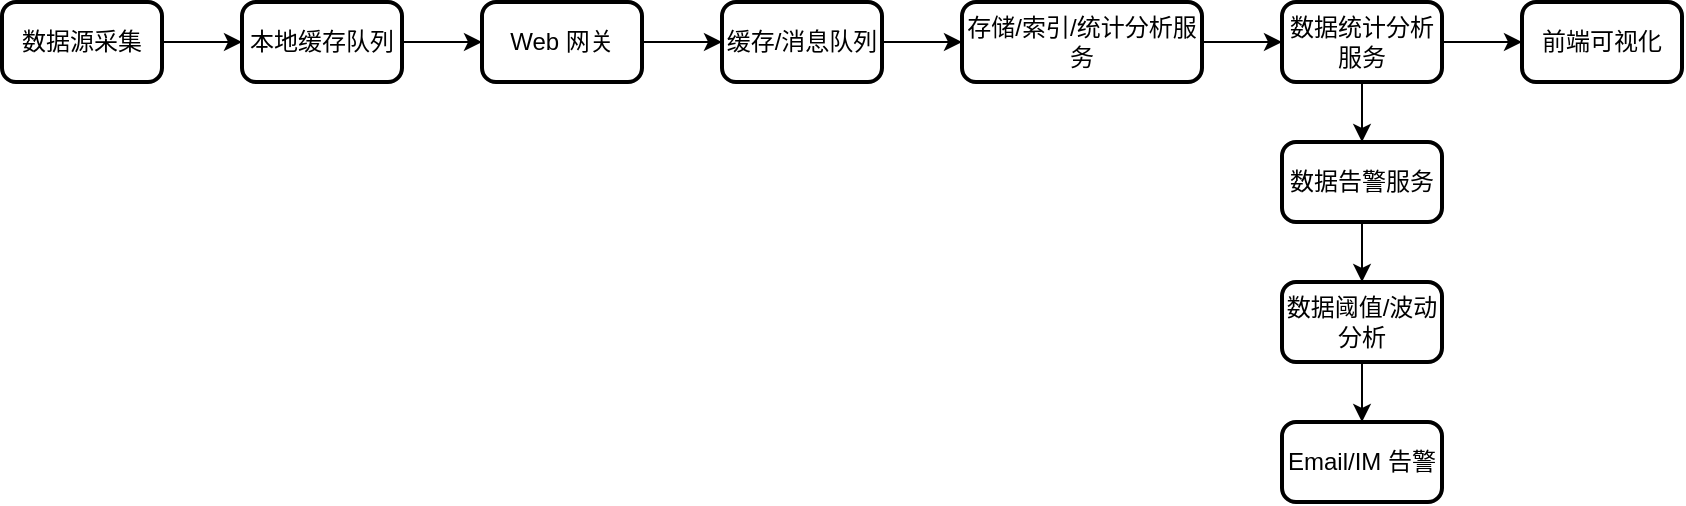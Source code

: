 <mxfile version="14.4.8" type="device"><diagram id="Npy8whhDXT2Ia3YiXwEQ" name="第 1 页"><mxGraphModel dx="946" dy="506" grid="1" gridSize="10" guides="1" tooltips="1" connect="1" arrows="1" fold="1" page="1" pageScale="1" pageWidth="1100" pageHeight="850" math="0" shadow="0"><root><mxCell id="0"/><mxCell id="1" parent="0"/><mxCell id="XE_z1TjsXHd5jovz3pEg-1" style="edgeStyle=orthogonalEdgeStyle;rounded=0;orthogonalLoop=1;jettySize=auto;html=1;entryX=0;entryY=0.5;entryDx=0;entryDy=0;" parent="1" source="XE_z1TjsXHd5jovz3pEg-2" target="XE_z1TjsXHd5jovz3pEg-4" edge="1"><mxGeometry relative="1" as="geometry"/></mxCell><mxCell id="XE_z1TjsXHd5jovz3pEg-2" value="数据源采集" style="rounded=1;whiteSpace=wrap;html=1;absoluteArcSize=1;arcSize=14;strokeWidth=2;" parent="1" vertex="1"><mxGeometry x="90" y="70" width="80" height="40" as="geometry"/></mxCell><mxCell id="XE_z1TjsXHd5jovz3pEg-3" style="edgeStyle=orthogonalEdgeStyle;rounded=0;orthogonalLoop=1;jettySize=auto;html=1;entryX=0;entryY=0.5;entryDx=0;entryDy=0;" parent="1" source="XE_z1TjsXHd5jovz3pEg-4" target="XE_z1TjsXHd5jovz3pEg-6" edge="1"><mxGeometry relative="1" as="geometry"><mxPoint x="330" y="90" as="targetPoint"/></mxGeometry></mxCell><mxCell id="XE_z1TjsXHd5jovz3pEg-4" value="本地缓存队列" style="rounded=1;whiteSpace=wrap;html=1;absoluteArcSize=1;arcSize=14;strokeWidth=2;" parent="1" vertex="1"><mxGeometry x="210" y="70" width="80" height="40" as="geometry"/></mxCell><mxCell id="XE_z1TjsXHd5jovz3pEg-5" style="edgeStyle=orthogonalEdgeStyle;rounded=0;orthogonalLoop=1;jettySize=auto;html=1;" parent="1" source="XE_z1TjsXHd5jovz3pEg-6" target="XE_z1TjsXHd5jovz3pEg-8" edge="1"><mxGeometry relative="1" as="geometry"/></mxCell><mxCell id="XE_z1TjsXHd5jovz3pEg-6" value="Web 网关" style="rounded=1;whiteSpace=wrap;html=1;absoluteArcSize=1;arcSize=14;strokeWidth=2;" parent="1" vertex="1"><mxGeometry x="330" y="70" width="80" height="40" as="geometry"/></mxCell><mxCell id="XE_z1TjsXHd5jovz3pEg-7" style="edgeStyle=orthogonalEdgeStyle;rounded=0;orthogonalLoop=1;jettySize=auto;html=1;" parent="1" source="XE_z1TjsXHd5jovz3pEg-8" target="XE_z1TjsXHd5jovz3pEg-11" edge="1"><mxGeometry relative="1" as="geometry"/></mxCell><mxCell id="XE_z1TjsXHd5jovz3pEg-8" value="缓存/消息队列" style="rounded=1;whiteSpace=wrap;html=1;absoluteArcSize=1;arcSize=14;strokeWidth=2;" parent="1" vertex="1"><mxGeometry x="450" y="70" width="80" height="40" as="geometry"/></mxCell><mxCell id="XE_z1TjsXHd5jovz3pEg-9" style="edgeStyle=orthogonalEdgeStyle;rounded=0;orthogonalLoop=1;jettySize=auto;html=1;" parent="1" source="XE_z1TjsXHd5jovz3pEg-11" target="XE_z1TjsXHd5jovz3pEg-13" edge="1"><mxGeometry relative="1" as="geometry"/></mxCell><mxCell id="XE_z1TjsXHd5jovz3pEg-10" style="edgeStyle=orthogonalEdgeStyle;rounded=0;orthogonalLoop=1;jettySize=auto;html=1;entryX=0.5;entryY=0;entryDx=0;entryDy=0;exitX=0.5;exitY=1;exitDx=0;exitDy=0;" parent="1" source="XE_z1TjsXHd5jovz3pEg-13" target="XE_z1TjsXHd5jovz3pEg-19" edge="1"><mxGeometry relative="1" as="geometry"/></mxCell><mxCell id="XE_z1TjsXHd5jovz3pEg-11" value="存储/索引/统计分析服务" style="rounded=1;whiteSpace=wrap;html=1;absoluteArcSize=1;arcSize=14;strokeWidth=2;" parent="1" vertex="1"><mxGeometry x="570" y="70" width="120" height="40" as="geometry"/></mxCell><mxCell id="XE_z1TjsXHd5jovz3pEg-12" style="edgeStyle=orthogonalEdgeStyle;rounded=0;orthogonalLoop=1;jettySize=auto;html=1;" parent="1" source="XE_z1TjsXHd5jovz3pEg-13" target="XE_z1TjsXHd5jovz3pEg-14" edge="1"><mxGeometry relative="1" as="geometry"/></mxCell><mxCell id="XE_z1TjsXHd5jovz3pEg-13" value="数据统计分析服务" style="rounded=1;whiteSpace=wrap;html=1;absoluteArcSize=1;arcSize=14;strokeWidth=2;" parent="1" vertex="1"><mxGeometry x="730" y="70" width="80" height="40" as="geometry"/></mxCell><mxCell id="XE_z1TjsXHd5jovz3pEg-14" value="前端可视化" style="rounded=1;whiteSpace=wrap;html=1;absoluteArcSize=1;arcSize=14;strokeWidth=2;" parent="1" vertex="1"><mxGeometry x="850" y="70" width="80" height="40" as="geometry"/></mxCell><mxCell id="XE_z1TjsXHd5jovz3pEg-15" style="edgeStyle=orthogonalEdgeStyle;rounded=0;orthogonalLoop=1;jettySize=auto;html=1;" parent="1" source="XE_z1TjsXHd5jovz3pEg-16" target="XE_z1TjsXHd5jovz3pEg-17" edge="1"><mxGeometry relative="1" as="geometry"/></mxCell><mxCell id="XE_z1TjsXHd5jovz3pEg-16" value="数据阈值/波动分析" style="rounded=1;whiteSpace=wrap;html=1;absoluteArcSize=1;arcSize=14;strokeWidth=2;" parent="1" vertex="1"><mxGeometry x="730" y="210" width="80" height="40" as="geometry"/></mxCell><mxCell id="XE_z1TjsXHd5jovz3pEg-17" value="Email/IM 告警" style="rounded=1;whiteSpace=wrap;html=1;absoluteArcSize=1;arcSize=14;strokeWidth=2;" parent="1" vertex="1"><mxGeometry x="730" y="280" width="80" height="40" as="geometry"/></mxCell><mxCell id="XE_z1TjsXHd5jovz3pEg-18" style="edgeStyle=orthogonalEdgeStyle;rounded=0;orthogonalLoop=1;jettySize=auto;html=1;entryX=0.5;entryY=0;entryDx=0;entryDy=0;" parent="1" source="XE_z1TjsXHd5jovz3pEg-19" target="XE_z1TjsXHd5jovz3pEg-16" edge="1"><mxGeometry relative="1" as="geometry"/></mxCell><mxCell id="XE_z1TjsXHd5jovz3pEg-19" value="数据告警服务" style="rounded=1;whiteSpace=wrap;html=1;absoluteArcSize=1;arcSize=14;strokeWidth=2;" parent="1" vertex="1"><mxGeometry x="730" y="140" width="80" height="40" as="geometry"/></mxCell></root></mxGraphModel></diagram></mxfile>